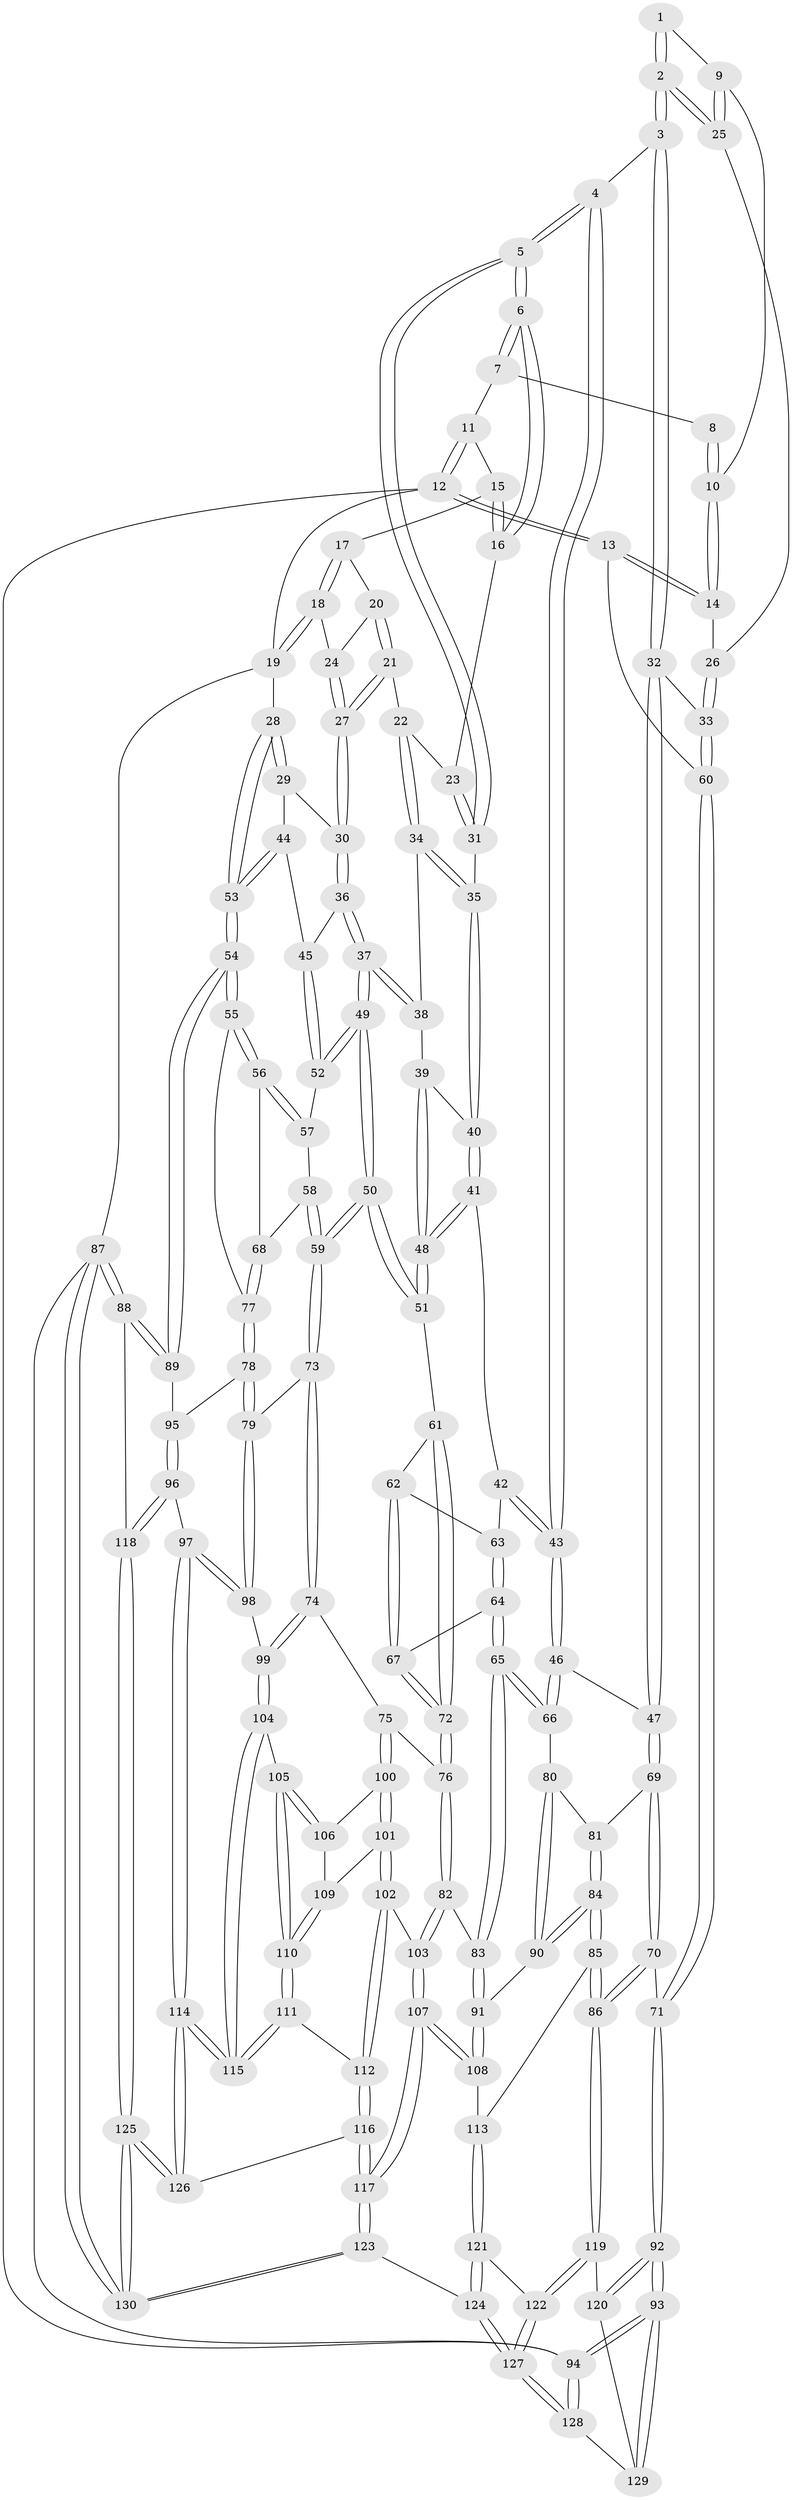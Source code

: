 // Generated by graph-tools (version 1.1) at 2025/03/03/09/25 03:03:25]
// undirected, 130 vertices, 322 edges
graph export_dot {
graph [start="1"]
  node [color=gray90,style=filled];
  1 [pos="+0.25806383669512645+0.06449532026795668"];
  2 [pos="+0.33074451716514935+0.20278453531653587"];
  3 [pos="+0.36736054820374203+0.21504771103248804"];
  4 [pos="+0.37261530658941144+0.21532322039128984"];
  5 [pos="+0.3731240522191293+0.21489393484167083"];
  6 [pos="+0.37359740253720225+0.2135939471639807"];
  7 [pos="+0.33232793424619594+0"];
  8 [pos="+0.25798430242070103+0.06194195576446625"];
  9 [pos="+0.2460312973289543+0.14682415013769065"];
  10 [pos="+0.20767933704625594+0.08719365537866325"];
  11 [pos="+0.3326657554195217+0"];
  12 [pos="+0+0"];
  13 [pos="+0+0"];
  14 [pos="+0+0"];
  15 [pos="+0.5816269696717461+0"];
  16 [pos="+0.5377097781027106+0.07247705230227937"];
  17 [pos="+0.6508820500999817+0"];
  18 [pos="+1+0"];
  19 [pos="+1+0"];
  20 [pos="+0.6924248601883592+0.004030701827175143"];
  21 [pos="+0.7155188093990423+0.17883935145463803"];
  22 [pos="+0.6814770599677381+0.189145188347372"];
  23 [pos="+0.6071861791922726+0.16657088968702086"];
  24 [pos="+0.8399622235632282+0.12901003808093786"];
  25 [pos="+0.2609329749140043+0.18184892756017684"];
  26 [pos="+0.19821944896712848+0.19181753950212155"];
  27 [pos="+0.804073218519879+0.21025640744373403"];
  28 [pos="+1+0"];
  29 [pos="+0.8878659113262912+0.24996709214390223"];
  30 [pos="+0.8099580898236538+0.22017790292541406"];
  31 [pos="+0.5177789307077284+0.2596928291780939"];
  32 [pos="+0.09338607494025966+0.39146214351086367"];
  33 [pos="+0.05605989776045098+0.3744248937403665"];
  34 [pos="+0.6469794138662299+0.26301068297319774"];
  35 [pos="+0.5207928258249882+0.2632109875917801"];
  36 [pos="+0.766114424022588+0.3306001083104098"];
  37 [pos="+0.7331319597531074+0.37184790475100543"];
  38 [pos="+0.6471150302076315+0.2807979565675038"];
  39 [pos="+0.599685081622517+0.33626684978419824"];
  40 [pos="+0.5422060957488389+0.3118197085996366"];
  41 [pos="+0.5193358982264937+0.36384692844113203"];
  42 [pos="+0.47212530857424745+0.4171731318675611"];
  43 [pos="+0.37270833338552234+0.39822578907056055"];
  44 [pos="+0.9688030191453827+0.3331920299908431"];
  45 [pos="+0.8863143157011283+0.39330469999212325"];
  46 [pos="+0.3349075177665802+0.4438602857817227"];
  47 [pos="+0.16788372561604478+0.4514741974949048"];
  48 [pos="+0.6380597791085645+0.4203168908667983"];
  49 [pos="+0.7151654857040317+0.4257484961832072"];
  50 [pos="+0.6900745955291686+0.4642831243285777"];
  51 [pos="+0.664767451580575+0.4614610637911791"];
  52 [pos="+0.8735159923471075+0.4149963468187778"];
  53 [pos="+1+0.4031470279501623"];
  54 [pos="+1+0.5386898373344744"];
  55 [pos="+1+0.5225644541441039"];
  56 [pos="+0.9173931818986407+0.5083948340049417"];
  57 [pos="+0.8742651337503726+0.4386373613052552"];
  58 [pos="+0.8056409917566+0.4981964581121998"];
  59 [pos="+0.6950532290467478+0.47177234536293716"];
  60 [pos="+0+0.34596274667615373"];
  61 [pos="+0.6109637785567366+0.4808935396560331"];
  62 [pos="+0.5339245087120952+0.4594912385736217"];
  63 [pos="+0.49027999687090207+0.43397213504434107"];
  64 [pos="+0.4540752029015767+0.5559792633034851"];
  65 [pos="+0.413395183053213+0.5803742612963118"];
  66 [pos="+0.36949977687420094+0.5500315609240041"];
  67 [pos="+0.479884581851817+0.5489431224348583"];
  68 [pos="+0.8575714991415183+0.538065744525542"];
  69 [pos="+0.17158028265882383+0.5474278019988041"];
  70 [pos="+0.12828066689629672+0.6351100153680913"];
  71 [pos="+0+0.6348753813453494"];
  72 [pos="+0.563896858651351+0.5619920793487446"];
  73 [pos="+0.7208579646436696+0.6197500073394947"];
  74 [pos="+0.6925059690703753+0.6548218257656871"];
  75 [pos="+0.6472678080072476+0.6750041386932615"];
  76 [pos="+0.5613663492187978+0.6456627314509282"];
  77 [pos="+0.8472380313459752+0.6003032140910516"];
  78 [pos="+0.8386914112347746+0.635131221783952"];
  79 [pos="+0.8301188677841718+0.6400167486516517"];
  80 [pos="+0.3320869285793141+0.5836512643895602"];
  81 [pos="+0.233373930130703+0.5902419306520844"];
  82 [pos="+0.4842751154671177+0.6804361015031719"];
  83 [pos="+0.448092298210083+0.662161351147303"];
  84 [pos="+0.27268043880942194+0.7138656880590486"];
  85 [pos="+0.2117735279514048+0.7693160144444662"];
  86 [pos="+0.19675607797996128+0.7757624360943736"];
  87 [pos="+1+1"];
  88 [pos="+1+0.7564439104110519"];
  89 [pos="+1+0.5709864138563593"];
  90 [pos="+0.28099904970243367+0.7101443508387617"];
  91 [pos="+0.3660764803529637+0.7137296973464538"];
  92 [pos="+0+0.7254481064731533"];
  93 [pos="+0+1"];
  94 [pos="+0+1"];
  95 [pos="+0.8723423842245704+0.6395259260525801"];
  96 [pos="+0.9755609120965625+0.7902392559050762"];
  97 [pos="+0.8886760619181419+0.8174650681471805"];
  98 [pos="+0.8338431999215936+0.7411436468140278"];
  99 [pos="+0.7453627368242751+0.7509542023931832"];
  100 [pos="+0.6390842533613299+0.7152592492542076"];
  101 [pos="+0.544645260649559+0.7610287148829423"];
  102 [pos="+0.5118928162281686+0.761648821937598"];
  103 [pos="+0.49727124673407863+0.7549458455936809"];
  104 [pos="+0.7370621645671886+0.7754098890683639"];
  105 [pos="+0.6479655259339072+0.803026851215759"];
  106 [pos="+0.6398141883089392+0.730204186796057"];
  107 [pos="+0.4438401939220537+0.8344503870032257"];
  108 [pos="+0.4016434492455825+0.8330633036111837"];
  109 [pos="+0.5727908919466151+0.7728099648226692"];
  110 [pos="+0.6413485459899829+0.8193336349521673"];
  111 [pos="+0.6384270278540639+0.8363462316282256"];
  112 [pos="+0.6008443590671801+0.87592011209017"];
  113 [pos="+0.38505879437785334+0.8414808381847717"];
  114 [pos="+0.8195562654422738+0.91279858462488"];
  115 [pos="+0.7916698409242101+0.8894574429216251"];
  116 [pos="+0.5628337561348704+0.9614420461306239"];
  117 [pos="+0.5481874048273346+0.9767474241970678"];
  118 [pos="+1+0.7742246962072812"];
  119 [pos="+0.17260562616223205+0.8130032480389907"];
  120 [pos="+0.16385180290589688+0.8154252645659952"];
  121 [pos="+0.34460748400335167+0.9190825172713405"];
  122 [pos="+0.21969026877408224+0.8933295150412721"];
  123 [pos="+0.4897956173014607+1"];
  124 [pos="+0.4561821607800658+1"];
  125 [pos="+0.8438695502130218+1"];
  126 [pos="+0.8190217642458089+0.9302294503240568"];
  127 [pos="+0.20423267304464643+1"];
  128 [pos="+0.057516156522825906+1"];
  129 [pos="+0.11407444600993087+0.8814960562857552"];
  130 [pos="+0.9412919519736379+1"];
  1 -- 2;
  1 -- 2;
  1 -- 9;
  2 -- 3;
  2 -- 3;
  2 -- 25;
  2 -- 25;
  3 -- 4;
  3 -- 32;
  3 -- 32;
  4 -- 5;
  4 -- 5;
  4 -- 43;
  4 -- 43;
  5 -- 6;
  5 -- 6;
  5 -- 31;
  5 -- 31;
  6 -- 7;
  6 -- 7;
  6 -- 16;
  6 -- 16;
  7 -- 8;
  7 -- 11;
  8 -- 10;
  8 -- 10;
  9 -- 10;
  9 -- 25;
  9 -- 25;
  10 -- 14;
  10 -- 14;
  11 -- 12;
  11 -- 12;
  11 -- 15;
  12 -- 13;
  12 -- 13;
  12 -- 19;
  12 -- 94;
  13 -- 14;
  13 -- 14;
  13 -- 60;
  14 -- 26;
  15 -- 16;
  15 -- 16;
  15 -- 17;
  16 -- 23;
  17 -- 18;
  17 -- 18;
  17 -- 20;
  18 -- 19;
  18 -- 19;
  18 -- 24;
  19 -- 28;
  19 -- 87;
  20 -- 21;
  20 -- 21;
  20 -- 24;
  21 -- 22;
  21 -- 27;
  21 -- 27;
  22 -- 23;
  22 -- 34;
  22 -- 34;
  23 -- 31;
  23 -- 31;
  24 -- 27;
  24 -- 27;
  25 -- 26;
  26 -- 33;
  26 -- 33;
  27 -- 30;
  27 -- 30;
  28 -- 29;
  28 -- 29;
  28 -- 53;
  28 -- 53;
  29 -- 30;
  29 -- 44;
  30 -- 36;
  30 -- 36;
  31 -- 35;
  32 -- 33;
  32 -- 47;
  32 -- 47;
  33 -- 60;
  33 -- 60;
  34 -- 35;
  34 -- 35;
  34 -- 38;
  35 -- 40;
  35 -- 40;
  36 -- 37;
  36 -- 37;
  36 -- 45;
  37 -- 38;
  37 -- 38;
  37 -- 49;
  37 -- 49;
  38 -- 39;
  39 -- 40;
  39 -- 48;
  39 -- 48;
  40 -- 41;
  40 -- 41;
  41 -- 42;
  41 -- 48;
  41 -- 48;
  42 -- 43;
  42 -- 43;
  42 -- 63;
  43 -- 46;
  43 -- 46;
  44 -- 45;
  44 -- 53;
  44 -- 53;
  45 -- 52;
  45 -- 52;
  46 -- 47;
  46 -- 66;
  46 -- 66;
  47 -- 69;
  47 -- 69;
  48 -- 51;
  48 -- 51;
  49 -- 50;
  49 -- 50;
  49 -- 52;
  49 -- 52;
  50 -- 51;
  50 -- 51;
  50 -- 59;
  50 -- 59;
  51 -- 61;
  52 -- 57;
  53 -- 54;
  53 -- 54;
  54 -- 55;
  54 -- 55;
  54 -- 89;
  54 -- 89;
  55 -- 56;
  55 -- 56;
  55 -- 77;
  56 -- 57;
  56 -- 57;
  56 -- 68;
  57 -- 58;
  58 -- 59;
  58 -- 59;
  58 -- 68;
  59 -- 73;
  59 -- 73;
  60 -- 71;
  60 -- 71;
  61 -- 62;
  61 -- 72;
  61 -- 72;
  62 -- 63;
  62 -- 67;
  62 -- 67;
  63 -- 64;
  63 -- 64;
  64 -- 65;
  64 -- 65;
  64 -- 67;
  65 -- 66;
  65 -- 66;
  65 -- 83;
  65 -- 83;
  66 -- 80;
  67 -- 72;
  67 -- 72;
  68 -- 77;
  68 -- 77;
  69 -- 70;
  69 -- 70;
  69 -- 81;
  70 -- 71;
  70 -- 86;
  70 -- 86;
  71 -- 92;
  71 -- 92;
  72 -- 76;
  72 -- 76;
  73 -- 74;
  73 -- 74;
  73 -- 79;
  74 -- 75;
  74 -- 99;
  74 -- 99;
  75 -- 76;
  75 -- 100;
  75 -- 100;
  76 -- 82;
  76 -- 82;
  77 -- 78;
  77 -- 78;
  78 -- 79;
  78 -- 79;
  78 -- 95;
  79 -- 98;
  79 -- 98;
  80 -- 81;
  80 -- 90;
  80 -- 90;
  81 -- 84;
  81 -- 84;
  82 -- 83;
  82 -- 103;
  82 -- 103;
  83 -- 91;
  83 -- 91;
  84 -- 85;
  84 -- 85;
  84 -- 90;
  84 -- 90;
  85 -- 86;
  85 -- 86;
  85 -- 113;
  86 -- 119;
  86 -- 119;
  87 -- 88;
  87 -- 88;
  87 -- 130;
  87 -- 130;
  87 -- 94;
  88 -- 89;
  88 -- 89;
  88 -- 118;
  89 -- 95;
  90 -- 91;
  91 -- 108;
  91 -- 108;
  92 -- 93;
  92 -- 93;
  92 -- 120;
  92 -- 120;
  93 -- 94;
  93 -- 94;
  93 -- 129;
  93 -- 129;
  94 -- 128;
  94 -- 128;
  95 -- 96;
  95 -- 96;
  96 -- 97;
  96 -- 118;
  96 -- 118;
  97 -- 98;
  97 -- 98;
  97 -- 114;
  97 -- 114;
  98 -- 99;
  99 -- 104;
  99 -- 104;
  100 -- 101;
  100 -- 101;
  100 -- 106;
  101 -- 102;
  101 -- 102;
  101 -- 109;
  102 -- 103;
  102 -- 112;
  102 -- 112;
  103 -- 107;
  103 -- 107;
  104 -- 105;
  104 -- 115;
  104 -- 115;
  105 -- 106;
  105 -- 106;
  105 -- 110;
  105 -- 110;
  106 -- 109;
  107 -- 108;
  107 -- 108;
  107 -- 117;
  107 -- 117;
  108 -- 113;
  109 -- 110;
  109 -- 110;
  110 -- 111;
  110 -- 111;
  111 -- 112;
  111 -- 115;
  111 -- 115;
  112 -- 116;
  112 -- 116;
  113 -- 121;
  113 -- 121;
  114 -- 115;
  114 -- 115;
  114 -- 126;
  114 -- 126;
  116 -- 117;
  116 -- 117;
  116 -- 126;
  117 -- 123;
  117 -- 123;
  118 -- 125;
  118 -- 125;
  119 -- 120;
  119 -- 122;
  119 -- 122;
  120 -- 129;
  121 -- 122;
  121 -- 124;
  121 -- 124;
  122 -- 127;
  122 -- 127;
  123 -- 124;
  123 -- 130;
  123 -- 130;
  124 -- 127;
  124 -- 127;
  125 -- 126;
  125 -- 126;
  125 -- 130;
  125 -- 130;
  127 -- 128;
  127 -- 128;
  128 -- 129;
}

